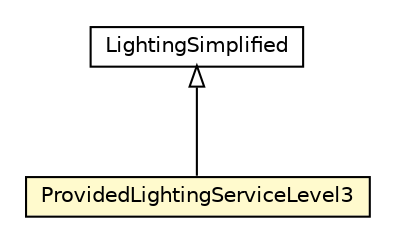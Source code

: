 #!/usr/local/bin/dot
#
# Class diagram 
# Generated by UMLGraph version R5_6-24-gf6e263 (http://www.umlgraph.org/)
#

digraph G {
	edge [fontname="Helvetica",fontsize=10,labelfontname="Helvetica",labelfontsize=10];
	node [fontname="Helvetica",fontsize=10,shape=plaintext];
	nodesep=0.25;
	ranksep=0.5;
	// org.universAAL.ontology.lighting.simple.LightingSimplified
	c6668581 [label=<<table title="org.universAAL.ontology.lighting.simple.LightingSimplified" border="0" cellborder="1" cellspacing="0" cellpadding="2" port="p" href="../../../ontology/lighting/simple/LightingSimplified.html">
		<tr><td><table border="0" cellspacing="0" cellpadding="1">
<tr><td align="center" balign="center"> LightingSimplified </td></tr>
		</table></td></tr>
		</table>>, URL="../../../ontology/lighting/simple/LightingSimplified.html", fontname="Helvetica", fontcolor="black", fontsize=10.0];
	// org.universAAL.samples.lighting.server_regular.ProvidedLightingServiceLevel3
	c6668591 [label=<<table title="org.universAAL.samples.lighting.server_regular.ProvidedLightingServiceLevel3" border="0" cellborder="1" cellspacing="0" cellpadding="2" port="p" bgcolor="lemonChiffon" href="./ProvidedLightingServiceLevel3.html">
		<tr><td><table border="0" cellspacing="0" cellpadding="1">
<tr><td align="center" balign="center"> ProvidedLightingServiceLevel3 </td></tr>
		</table></td></tr>
		</table>>, URL="./ProvidedLightingServiceLevel3.html", fontname="Helvetica", fontcolor="black", fontsize=10.0];
	//org.universAAL.samples.lighting.server_regular.ProvidedLightingServiceLevel3 extends org.universAAL.ontology.lighting.simple.LightingSimplified
	c6668581:p -> c6668591:p [dir=back,arrowtail=empty];
}

